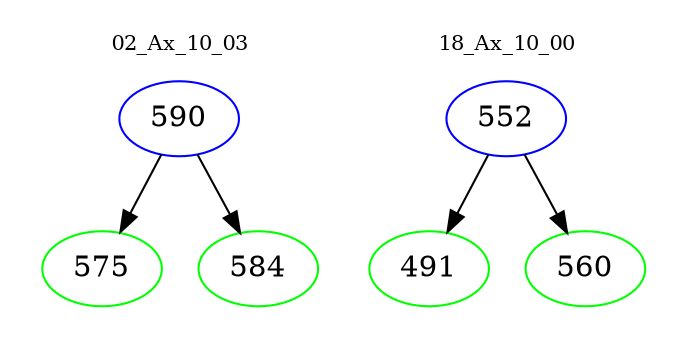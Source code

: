 digraph{
subgraph cluster_0 {
color = white
label = "02_Ax_10_03";
fontsize=10;
T0_590 [label="590", color="blue"]
T0_590 -> T0_575 [color="black"]
T0_575 [label="575", color="green"]
T0_590 -> T0_584 [color="black"]
T0_584 [label="584", color="green"]
}
subgraph cluster_1 {
color = white
label = "18_Ax_10_00";
fontsize=10;
T1_552 [label="552", color="blue"]
T1_552 -> T1_491 [color="black"]
T1_491 [label="491", color="green"]
T1_552 -> T1_560 [color="black"]
T1_560 [label="560", color="green"]
}
}
